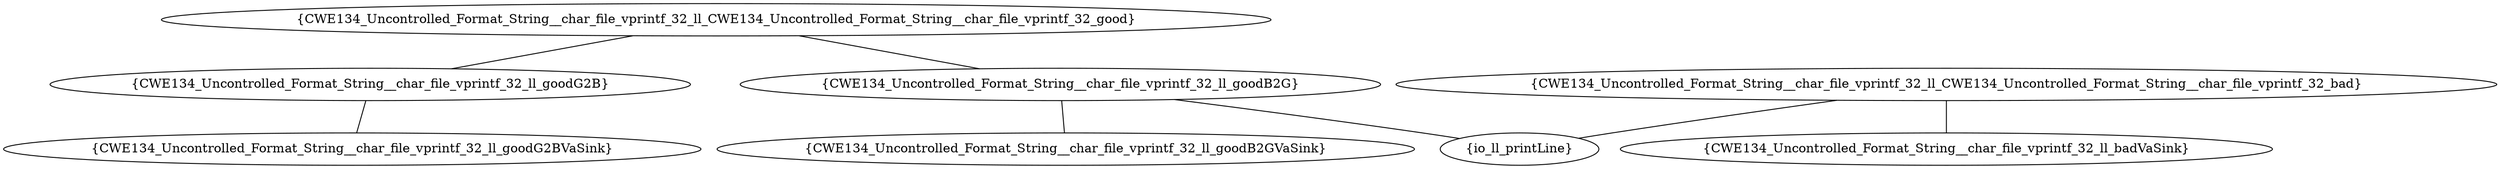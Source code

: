 graph "cg graph" {
CWE134_Uncontrolled_Format_String__char_file_vprintf_32_ll_CWE134_Uncontrolled_Format_String__char_file_vprintf_32_good [label="{CWE134_Uncontrolled_Format_String__char_file_vprintf_32_ll_CWE134_Uncontrolled_Format_String__char_file_vprintf_32_good}"];
CWE134_Uncontrolled_Format_String__char_file_vprintf_32_ll_goodG2B [label="{CWE134_Uncontrolled_Format_String__char_file_vprintf_32_ll_goodG2B}"];
CWE134_Uncontrolled_Format_String__char_file_vprintf_32_ll_goodB2G [label="{CWE134_Uncontrolled_Format_String__char_file_vprintf_32_ll_goodB2G}"];
CWE134_Uncontrolled_Format_String__char_file_vprintf_32_ll_CWE134_Uncontrolled_Format_String__char_file_vprintf_32_bad [label="{CWE134_Uncontrolled_Format_String__char_file_vprintf_32_ll_CWE134_Uncontrolled_Format_String__char_file_vprintf_32_bad}"];
io_ll_printLine [label="{io_ll_printLine}"];
CWE134_Uncontrolled_Format_String__char_file_vprintf_32_ll_badVaSink [label="{CWE134_Uncontrolled_Format_String__char_file_vprintf_32_ll_badVaSink}"];
CWE134_Uncontrolled_Format_String__char_file_vprintf_32_ll_goodB2GVaSink [label="{CWE134_Uncontrolled_Format_String__char_file_vprintf_32_ll_goodB2GVaSink}"];
CWE134_Uncontrolled_Format_String__char_file_vprintf_32_ll_goodG2BVaSink [label="{CWE134_Uncontrolled_Format_String__char_file_vprintf_32_ll_goodG2BVaSink}"];
CWE134_Uncontrolled_Format_String__char_file_vprintf_32_ll_CWE134_Uncontrolled_Format_String__char_file_vprintf_32_good -- CWE134_Uncontrolled_Format_String__char_file_vprintf_32_ll_goodG2B;
CWE134_Uncontrolled_Format_String__char_file_vprintf_32_ll_CWE134_Uncontrolled_Format_String__char_file_vprintf_32_good -- CWE134_Uncontrolled_Format_String__char_file_vprintf_32_ll_goodB2G;
CWE134_Uncontrolled_Format_String__char_file_vprintf_32_ll_CWE134_Uncontrolled_Format_String__char_file_vprintf_32_bad -- io_ll_printLine;
CWE134_Uncontrolled_Format_String__char_file_vprintf_32_ll_CWE134_Uncontrolled_Format_String__char_file_vprintf_32_bad -- CWE134_Uncontrolled_Format_String__char_file_vprintf_32_ll_badVaSink;
CWE134_Uncontrolled_Format_String__char_file_vprintf_32_ll_goodB2G -- io_ll_printLine;
CWE134_Uncontrolled_Format_String__char_file_vprintf_32_ll_goodB2G -- CWE134_Uncontrolled_Format_String__char_file_vprintf_32_ll_goodB2GVaSink;
CWE134_Uncontrolled_Format_String__char_file_vprintf_32_ll_goodG2B -- CWE134_Uncontrolled_Format_String__char_file_vprintf_32_ll_goodG2BVaSink;
}
